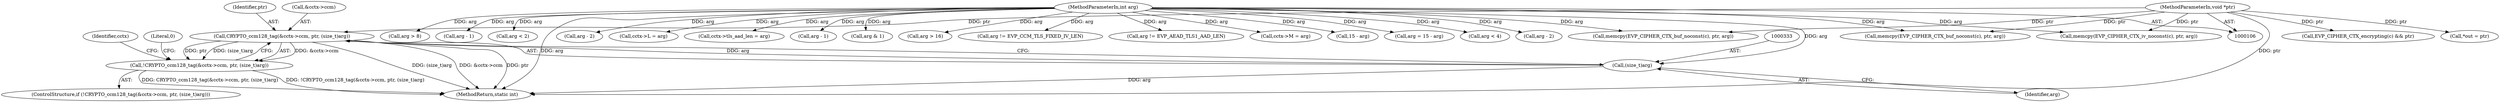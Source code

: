 digraph "0_openssl_00d965474b22b54e4275232bc71ee0c699c5cd21@pointer" {
"1000326" [label="(Call,CRYPTO_ccm128_tag(&cctx->ccm, ptr, (size_t)arg))"];
"1000110" [label="(MethodParameterIn,void *ptr)"];
"1000332" [label="(Call,(size_t)arg)"];
"1000109" [label="(MethodParameterIn,int arg)"];
"1000325" [label="(Call,!CRYPTO_ccm128_tag(&cctx->ccm, ptr, (size_t)arg))"];
"1000249" [label="(Call,15 - arg)"];
"1000324" [label="(ControlStructure,if (!CRYPTO_ccm128_tag(&cctx->ccm, ptr, (size_t)arg)))"];
"1000326" [label="(Call,CRYPTO_ccm128_tag(&cctx->ccm, ptr, (size_t)arg))"];
"1000109" [label="(MethodParameterIn,int arg)"];
"1000247" [label="(Call,arg = 15 - arg)"];
"1000277" [label="(Call,arg < 4)"];
"1000332" [label="(Call,(size_t)arg)"];
"1000167" [label="(Call,memcpy(EVP_CIPHER_CTX_buf_noconst(c), ptr, arg))"];
"1000402" [label="(MethodReturn,static int)"];
"1000110" [label="(MethodParameterIn,void *ptr)"];
"1000286" [label="(Call,EVP_CIPHER_CTX_encrypting(c) && ptr)"];
"1000325" [label="(Call,!CRYPTO_ccm128_tag(&cctx->ccm, ptr, (size_t)arg))"];
"1000212" [label="(Call,arg - 2)"];
"1000258" [label="(Call,arg > 8)"];
"1000193" [label="(Call,arg - 1)"];
"1000255" [label="(Call,arg < 2)"];
"1000300" [label="(Call,memcpy(EVP_CIPHER_CTX_buf_noconst(c), ptr, arg))"];
"1000186" [label="(Call,arg - 2)"];
"1000263" [label="(Call,cctx->L = arg)"];
"1000339" [label="(Identifier,cctx)"];
"1000172" [label="(Call,cctx->tls_aad_len = arg)"];
"1000239" [label="(Call,memcpy(EVP_CIPHER_CTX_iv_noconst(c), ptr, arg))"];
"1000222" [label="(Call,arg - 1)"];
"1000273" [label="(Call,arg & 1)"];
"1000334" [label="(Identifier,arg)"];
"1000280" [label="(Call,arg > 16)"];
"1000336" [label="(Literal,0)"];
"1000234" [label="(Call,arg != EVP_CCM_TLS_FIXED_IV_LEN)"];
"1000357" [label="(Call,*out = ptr)"];
"1000331" [label="(Identifier,ptr)"];
"1000162" [label="(Call,arg != EVP_AEAD_TLS1_AAD_LEN)"];
"1000305" [label="(Call,cctx->M = arg)"];
"1000327" [label="(Call,&cctx->ccm)"];
"1000326" -> "1000325"  [label="AST: "];
"1000326" -> "1000332"  [label="CFG: "];
"1000327" -> "1000326"  [label="AST: "];
"1000331" -> "1000326"  [label="AST: "];
"1000332" -> "1000326"  [label="AST: "];
"1000325" -> "1000326"  [label="CFG: "];
"1000326" -> "1000402"  [label="DDG: ptr"];
"1000326" -> "1000402"  [label="DDG: (size_t)arg"];
"1000326" -> "1000402"  [label="DDG: &cctx->ccm"];
"1000326" -> "1000325"  [label="DDG: &cctx->ccm"];
"1000326" -> "1000325"  [label="DDG: ptr"];
"1000326" -> "1000325"  [label="DDG: (size_t)arg"];
"1000110" -> "1000326"  [label="DDG: ptr"];
"1000332" -> "1000326"  [label="DDG: arg"];
"1000110" -> "1000106"  [label="AST: "];
"1000110" -> "1000402"  [label="DDG: ptr"];
"1000110" -> "1000167"  [label="DDG: ptr"];
"1000110" -> "1000239"  [label="DDG: ptr"];
"1000110" -> "1000286"  [label="DDG: ptr"];
"1000110" -> "1000300"  [label="DDG: ptr"];
"1000110" -> "1000357"  [label="DDG: ptr"];
"1000332" -> "1000334"  [label="CFG: "];
"1000333" -> "1000332"  [label="AST: "];
"1000334" -> "1000332"  [label="AST: "];
"1000332" -> "1000402"  [label="DDG: arg"];
"1000109" -> "1000332"  [label="DDG: arg"];
"1000109" -> "1000106"  [label="AST: "];
"1000109" -> "1000402"  [label="DDG: arg"];
"1000109" -> "1000162"  [label="DDG: arg"];
"1000109" -> "1000167"  [label="DDG: arg"];
"1000109" -> "1000172"  [label="DDG: arg"];
"1000109" -> "1000186"  [label="DDG: arg"];
"1000109" -> "1000193"  [label="DDG: arg"];
"1000109" -> "1000212"  [label="DDG: arg"];
"1000109" -> "1000222"  [label="DDG: arg"];
"1000109" -> "1000234"  [label="DDG: arg"];
"1000109" -> "1000239"  [label="DDG: arg"];
"1000109" -> "1000247"  [label="DDG: arg"];
"1000109" -> "1000249"  [label="DDG: arg"];
"1000109" -> "1000255"  [label="DDG: arg"];
"1000109" -> "1000258"  [label="DDG: arg"];
"1000109" -> "1000263"  [label="DDG: arg"];
"1000109" -> "1000273"  [label="DDG: arg"];
"1000109" -> "1000277"  [label="DDG: arg"];
"1000109" -> "1000280"  [label="DDG: arg"];
"1000109" -> "1000300"  [label="DDG: arg"];
"1000109" -> "1000305"  [label="DDG: arg"];
"1000325" -> "1000324"  [label="AST: "];
"1000336" -> "1000325"  [label="CFG: "];
"1000339" -> "1000325"  [label="CFG: "];
"1000325" -> "1000402"  [label="DDG: CRYPTO_ccm128_tag(&cctx->ccm, ptr, (size_t)arg)"];
"1000325" -> "1000402"  [label="DDG: !CRYPTO_ccm128_tag(&cctx->ccm, ptr, (size_t)arg)"];
}
